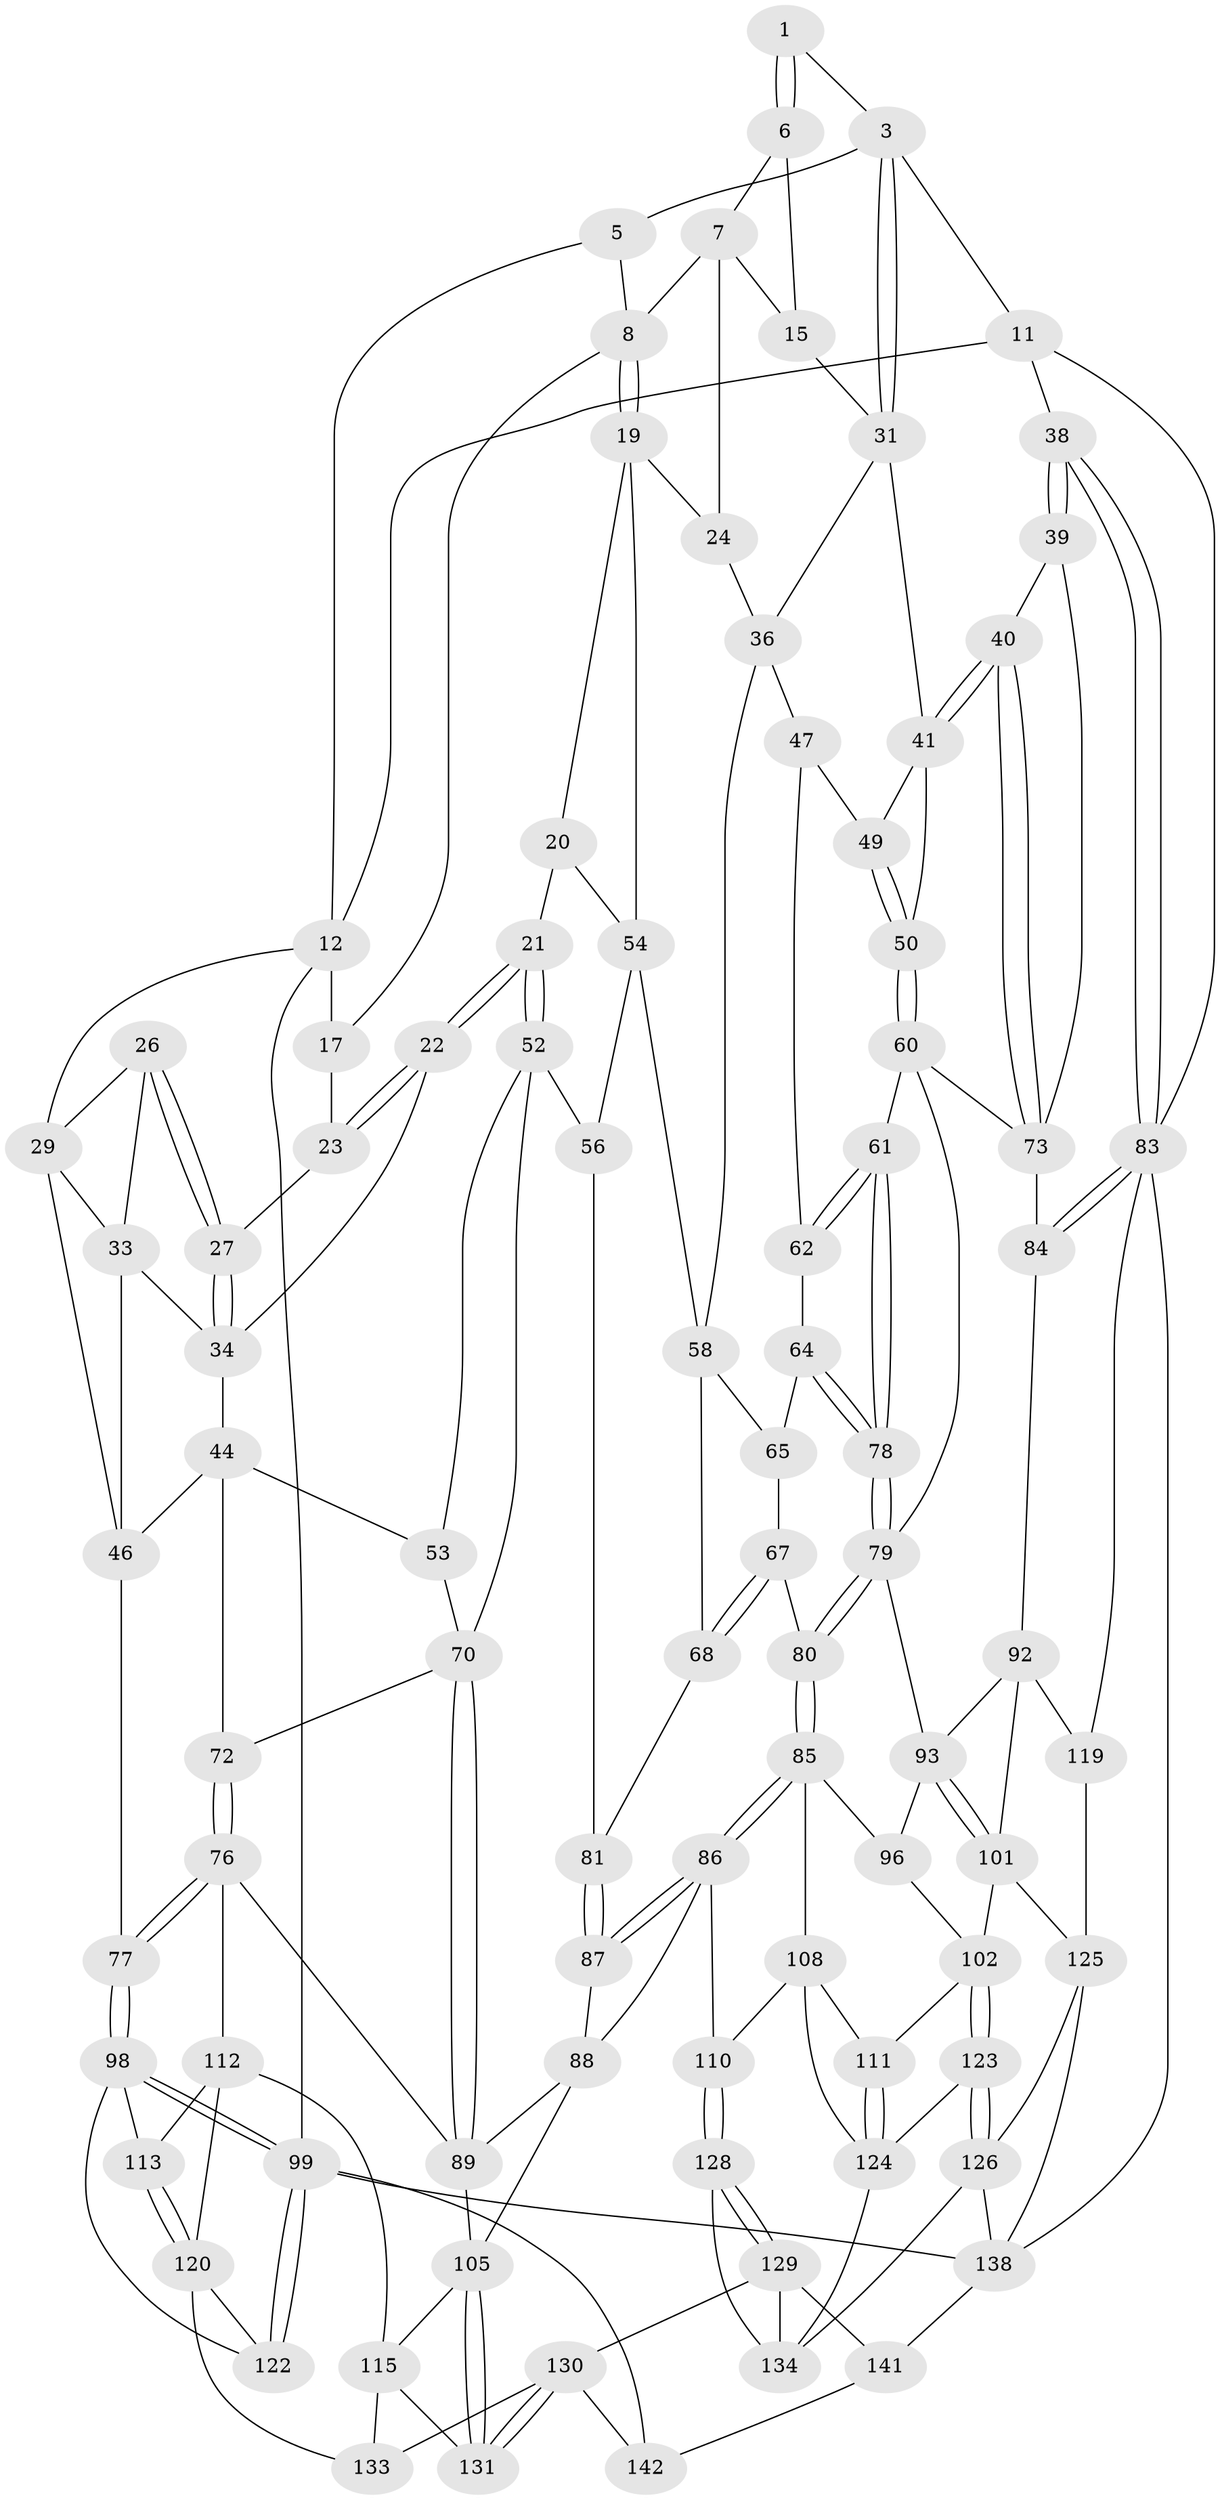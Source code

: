 // Generated by graph-tools (version 1.1) at 2025/24/03/03/25 07:24:38]
// undirected, 90 vertices, 199 edges
graph export_dot {
graph [start="1"]
  node [color=gray90,style=filled];
  1 [pos="+0.5180412512934138+0",super="+2"];
  3 [pos="+0.8914251909395953+0",super="+4"];
  5 [pos="+0.41658371090494484+0",super="+10"];
  6 [pos="+0.525702386800118+0.07639010419776815",super="+14"];
  7 [pos="+0.49422354056952317+0.0788173793093211",super="+16"];
  8 [pos="+0.3741271711479812+0",super="+9"];
  11 [pos="+1+0"];
  12 [pos="+0+0",super="+13"];
  15 [pos="+0.5912115660375568+0.13075616335614113"];
  17 [pos="+0.01510798582573852+0",super="+18"];
  19 [pos="+0.3768197753350583+0.16270148418466268",super="+25"];
  20 [pos="+0.34811270186077603+0.17973867851561764"];
  21 [pos="+0.2707689625038616+0.18774111953198283"];
  22 [pos="+0.2668053776363617+0.18289806869061248"];
  23 [pos="+0.23087138281714498+0.10896224328317937"];
  24 [pos="+0.45051835360995485+0.19024070002113727"];
  26 [pos="+0.03617152360416498+0",super="+28"];
  27 [pos="+0.19043870353184383+0.11432522189931375"];
  29 [pos="+0.03749142952971967+0.16345907360249326",super="+30"];
  31 [pos="+0.8588087903313905+0",super="+32"];
  33 [pos="+0.1286407524585824+0.15608966311558617",super="+43"];
  34 [pos="+0.13363269117407617+0.15752402116690825",super="+35"];
  36 [pos="+0.6115328773174153+0.19308189661473188",super="+37"];
  38 [pos="+1+0.2609179794033199"];
  39 [pos="+1+0.26872750710012044"];
  40 [pos="+0.9000381161721537+0.2641777235339089"];
  41 [pos="+0.8863393252325431+0.2548651221143534",super="+42"];
  44 [pos="+0.16775380536074408+0.2616847663456506",super="+45"];
  46 [pos="+0.05414126856369501+0.2604798611687056",super="+51"];
  47 [pos="+0.6494809722359891+0.2257957979977479",super="+48"];
  49 [pos="+0.7549745826314317+0.1808541508471659"];
  50 [pos="+0.829700709834129+0.27583231690773"];
  52 [pos="+0.24236311485995532+0.23988910595116242",super="+57"];
  53 [pos="+0.17521791483341084+0.2621267689742376"];
  54 [pos="+0.4164561114704686+0.2910103695717301",super="+55"];
  56 [pos="+0.3349185440383422+0.3748856986350326"];
  58 [pos="+0.5230504805684273+0.24928292186459516",super="+59"];
  60 [pos="+0.7931083101579554+0.3099390785870879",super="+75"];
  61 [pos="+0.7644150284644438+0.3029225300814347"];
  62 [pos="+0.7635685054668954+0.30167467528206054",super="+63"];
  64 [pos="+0.6457568790849785+0.2925799264414771"];
  65 [pos="+0.5746225207987788+0.2992435147301908",super="+66"];
  67 [pos="+0.5464256596105631+0.40823256461618534",super="+69"];
  68 [pos="+0.4930029078858434+0.38573607459531495"];
  70 [pos="+0.30017612267832083+0.4196595775403309",super="+71"];
  72 [pos="+0.13432877945440463+0.3941806574955904"];
  73 [pos="+0.9019288164586997+0.37023255829446866",super="+74"];
  76 [pos="+0.053175338888694045+0.43851761540123574",super="+91"];
  77 [pos="+0+0.43981836659862605"];
  78 [pos="+0.6609652258747165+0.36123539107234687"];
  79 [pos="+0.639954983915619+0.43771315980760483",super="+82"];
  80 [pos="+0.6114476095993162+0.45364318148815047"];
  81 [pos="+0.47918103869879763+0.38875590970096086"];
  83 [pos="+1+0.5057752845940309",super="+95"];
  84 [pos="+0.9658741110171439+0.5203408607994661"];
  85 [pos="+0.5843491185540527+0.5322625998355891",super="+97"];
  86 [pos="+0.4662456596396231+0.5876402666858502",super="+107"];
  87 [pos="+0.4063398084891629+0.5568697102393291"];
  88 [pos="+0.3457633901213349+0.5390920530624581",super="+104"];
  89 [pos="+0.30801873751185205+0.5209759162953471",super="+90"];
  92 [pos="+0.9052272549486656+0.5624384773412696",super="+117"];
  93 [pos="+0.8518342326132176+0.5699054211139367",super="+94"];
  96 [pos="+0.6514398153064995+0.5870707230130391"];
  98 [pos="+0+0.4406352722605472",super="+114"];
  99 [pos="+0+1",super="+100"];
  101 [pos="+0.7691934861071587+0.6439460097441535",super="+118"];
  102 [pos="+0.7665607404028532+0.6447743788333186",super="+103"];
  105 [pos="+0.31456858637816204+0.7525855984519039",super="+106"];
  108 [pos="+0.6195854616161691+0.6912730189429206",super="+109"];
  110 [pos="+0.4766257156120408+0.7182219358389439"];
  111 [pos="+0.721940837741217+0.6750924982117767"];
  112 [pos="+0.1653828588800143+0.6195238266956374",super="+116"];
  113 [pos="+0.11852989309952308+0.6385650291485253"];
  115 [pos="+0.2650453041009212+0.7519961907716002",super="+132"];
  119 [pos="+1+0.8425629712714862"];
  120 [pos="+0.1554802798306313+0.8077106841962302",super="+121"];
  122 [pos="+0+1"];
  123 [pos="+0.7433713144634904+0.7896020781518385"];
  124 [pos="+0.6629545341136354+0.7859428446459571",super="+127"];
  125 [pos="+0.8308927473126704+0.8346370627590868",super="+137"];
  126 [pos="+0.8280621037700432+0.836114271589242",super="+135"];
  128 [pos="+0.44761400394625567+0.8521115227372328"];
  129 [pos="+0.41147543037123485+0.8865894589518856",super="+140"];
  130 [pos="+0.37139031789806826+0.8867894067791318",super="+139"];
  131 [pos="+0.3583094004301837+0.8718205393661234"];
  133 [pos="+0.1955377019002554+0.8806372099040913"];
  134 [pos="+0.6135997326674638+0.872455847657719",super="+136"];
  138 [pos="+0.8381994803732469+1",super="+143"];
  141 [pos="+0.6060747068525626+1"];
  142 [pos="+0.21273824394522742+1"];
  1 -- 6 [weight=2];
  1 -- 6;
  1 -- 3;
  3 -- 31;
  3 -- 31;
  3 -- 11;
  3 -- 5;
  5 -- 12;
  5 -- 8;
  6 -- 7;
  6 -- 15;
  7 -- 8;
  7 -- 24;
  7 -- 15;
  8 -- 19;
  8 -- 19;
  8 -- 17;
  11 -- 12;
  11 -- 38;
  11 -- 83;
  12 -- 17;
  12 -- 99;
  12 -- 29;
  15 -- 31;
  17 -- 23;
  19 -- 20;
  19 -- 24;
  19 -- 54;
  20 -- 21;
  20 -- 54;
  21 -- 22;
  21 -- 22;
  21 -- 52;
  21 -- 52;
  22 -- 23;
  22 -- 23;
  22 -- 34;
  23 -- 27;
  24 -- 36;
  26 -- 27;
  26 -- 27;
  26 -- 33;
  26 -- 29;
  27 -- 34;
  27 -- 34;
  29 -- 33;
  29 -- 46;
  31 -- 41;
  31 -- 36;
  33 -- 34;
  33 -- 46;
  34 -- 44;
  36 -- 47;
  36 -- 58;
  38 -- 39;
  38 -- 39;
  38 -- 83;
  38 -- 83;
  39 -- 40;
  39 -- 73;
  40 -- 41;
  40 -- 41;
  40 -- 73;
  40 -- 73;
  41 -- 50;
  41 -- 49;
  44 -- 53;
  44 -- 72;
  44 -- 46;
  46 -- 77;
  47 -- 49;
  47 -- 62 [weight=2];
  49 -- 50;
  49 -- 50;
  50 -- 60;
  50 -- 60;
  52 -- 53;
  52 -- 56;
  52 -- 70;
  53 -- 70;
  54 -- 56;
  54 -- 58;
  56 -- 81;
  58 -- 65;
  58 -- 68;
  60 -- 61;
  60 -- 73;
  60 -- 79;
  61 -- 62;
  61 -- 62;
  61 -- 78;
  61 -- 78;
  62 -- 64;
  64 -- 65;
  64 -- 78;
  64 -- 78;
  65 -- 67 [weight=2];
  67 -- 68;
  67 -- 68;
  67 -- 80;
  68 -- 81;
  70 -- 89;
  70 -- 89;
  70 -- 72;
  72 -- 76;
  72 -- 76;
  73 -- 84;
  76 -- 77;
  76 -- 77;
  76 -- 112;
  76 -- 89;
  77 -- 98;
  77 -- 98;
  78 -- 79;
  78 -- 79;
  79 -- 80;
  79 -- 80;
  79 -- 93;
  80 -- 85;
  80 -- 85;
  81 -- 87;
  81 -- 87;
  83 -- 84;
  83 -- 84;
  83 -- 119;
  83 -- 138;
  84 -- 92;
  85 -- 86;
  85 -- 86;
  85 -- 96;
  85 -- 108;
  86 -- 87;
  86 -- 87;
  86 -- 110;
  86 -- 88;
  87 -- 88;
  88 -- 89;
  88 -- 105;
  89 -- 105;
  92 -- 93;
  92 -- 101;
  92 -- 119;
  93 -- 101;
  93 -- 101;
  93 -- 96;
  96 -- 102;
  98 -- 99;
  98 -- 99;
  98 -- 113;
  98 -- 122;
  99 -- 122;
  99 -- 122;
  99 -- 138;
  99 -- 142;
  101 -- 102;
  101 -- 125;
  102 -- 123;
  102 -- 123;
  102 -- 111;
  105 -- 131;
  105 -- 131;
  105 -- 115;
  108 -- 111;
  108 -- 110;
  108 -- 124;
  110 -- 128;
  110 -- 128;
  111 -- 124;
  111 -- 124;
  112 -- 113;
  112 -- 115;
  112 -- 120;
  113 -- 120;
  113 -- 120;
  115 -- 131;
  115 -- 133;
  119 -- 125;
  120 -- 122;
  120 -- 133;
  123 -- 124;
  123 -- 126;
  123 -- 126;
  124 -- 134;
  125 -- 126;
  125 -- 138;
  126 -- 138;
  126 -- 134;
  128 -- 129;
  128 -- 129;
  128 -- 134;
  129 -- 130;
  129 -- 141;
  129 -- 134;
  130 -- 131;
  130 -- 131;
  130 -- 133;
  130 -- 142;
  138 -- 141;
  141 -- 142;
}
